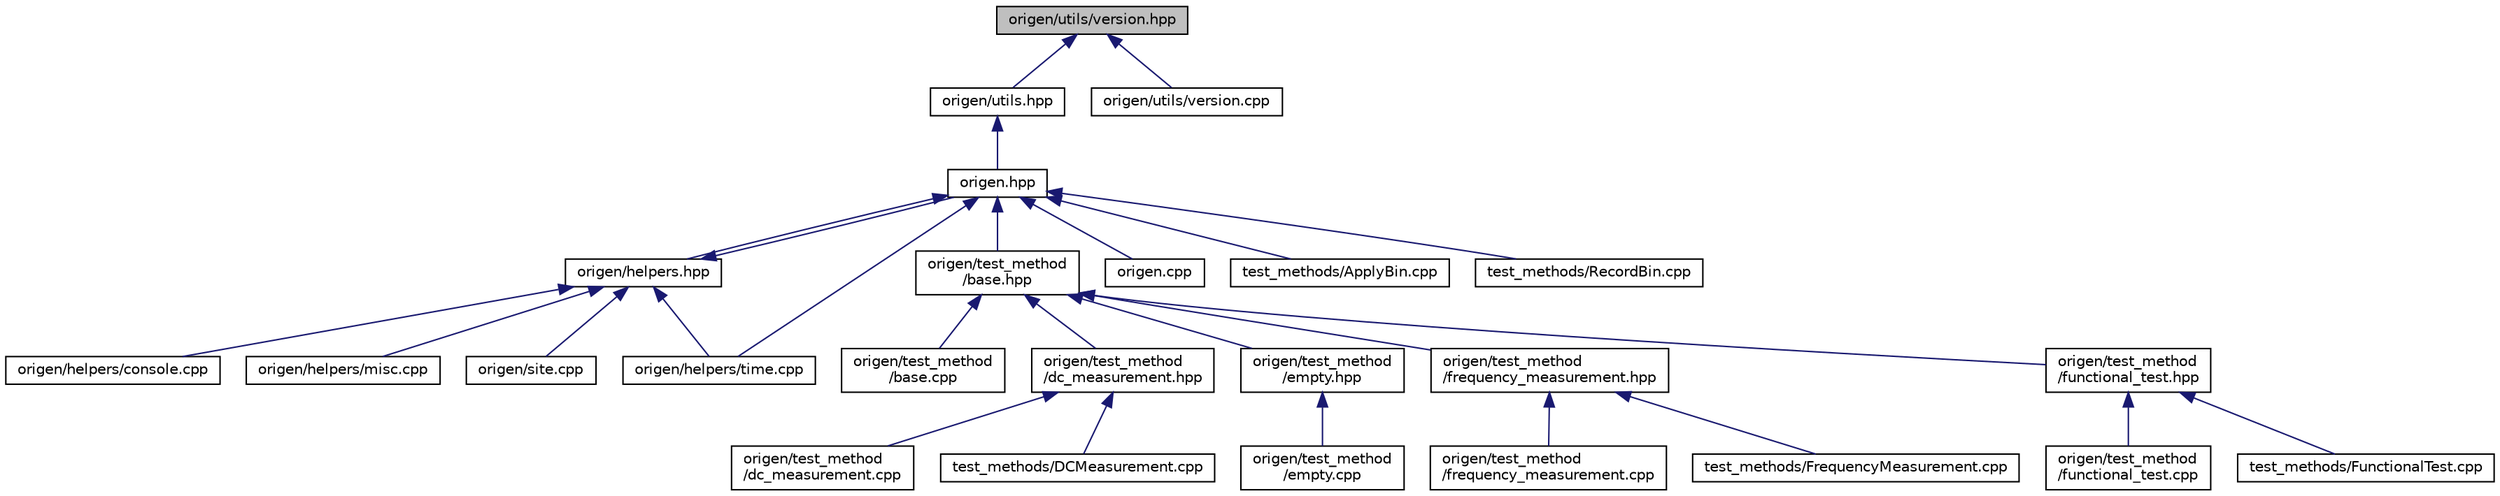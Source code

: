 digraph "origen/utils/version.hpp"
{
  edge [fontname="Helvetica",fontsize="10",labelfontname="Helvetica",labelfontsize="10"];
  node [fontname="Helvetica",fontsize="10",shape=record];
  Node1 [label="origen/utils/version.hpp",height=0.2,width=0.4,color="black", fillcolor="grey75", style="filled" fontcolor="black"];
  Node1 -> Node2 [dir="back",color="midnightblue",fontsize="10",style="solid",fontname="Helvetica"];
  Node2 [label="origen/utils.hpp",height=0.2,width=0.4,color="black", fillcolor="white", style="filled",URL="$utils_8hpp.html"];
  Node2 -> Node3 [dir="back",color="midnightblue",fontsize="10",style="solid",fontname="Helvetica"];
  Node3 [label="origen.hpp",height=0.2,width=0.4,color="black", fillcolor="white", style="filled",URL="$origen_8hpp.html"];
  Node3 -> Node4 [dir="back",color="midnightblue",fontsize="10",style="solid",fontname="Helvetica"];
  Node4 [label="origen/helpers.hpp",height=0.2,width=0.4,color="black", fillcolor="white", style="filled",URL="$helpers_8hpp.html"];
  Node4 -> Node5 [dir="back",color="midnightblue",fontsize="10",style="solid",fontname="Helvetica"];
  Node5 [label="origen/helpers/console.cpp",height=0.2,width=0.4,color="black", fillcolor="white", style="filled",URL="$console_8cpp.html"];
  Node4 -> Node3 [dir="back",color="midnightblue",fontsize="10",style="solid",fontname="Helvetica"];
  Node4 -> Node6 [dir="back",color="midnightblue",fontsize="10",style="solid",fontname="Helvetica"];
  Node6 [label="origen/helpers/misc.cpp",height=0.2,width=0.4,color="black", fillcolor="white", style="filled",URL="$misc_8cpp.html"];
  Node4 -> Node7 [dir="back",color="midnightblue",fontsize="10",style="solid",fontname="Helvetica"];
  Node7 [label="origen/helpers/time.cpp",height=0.2,width=0.4,color="black", fillcolor="white", style="filled",URL="$time_8cpp.html"];
  Node4 -> Node8 [dir="back",color="midnightblue",fontsize="10",style="solid",fontname="Helvetica"];
  Node8 [label="origen/site.cpp",height=0.2,width=0.4,color="black", fillcolor="white", style="filled",URL="$site_8cpp.html"];
  Node3 -> Node7 [dir="back",color="midnightblue",fontsize="10",style="solid",fontname="Helvetica"];
  Node3 -> Node9 [dir="back",color="midnightblue",fontsize="10",style="solid",fontname="Helvetica"];
  Node9 [label="origen/test_method\l/base.hpp",height=0.2,width=0.4,color="black", fillcolor="white", style="filled",URL="$base_8hpp.html"];
  Node9 -> Node10 [dir="back",color="midnightblue",fontsize="10",style="solid",fontname="Helvetica"];
  Node10 [label="origen/test_method\l/base.cpp",height=0.2,width=0.4,color="black", fillcolor="white", style="filled",URL="$base_8cpp.html"];
  Node9 -> Node11 [dir="back",color="midnightblue",fontsize="10",style="solid",fontname="Helvetica"];
  Node11 [label="origen/test_method\l/dc_measurement.hpp",height=0.2,width=0.4,color="black", fillcolor="white", style="filled",URL="$dc__measurement_8hpp.html"];
  Node11 -> Node12 [dir="back",color="midnightblue",fontsize="10",style="solid",fontname="Helvetica"];
  Node12 [label="origen/test_method\l/dc_measurement.cpp",height=0.2,width=0.4,color="black", fillcolor="white", style="filled",URL="$dc__measurement_8cpp.html"];
  Node11 -> Node13 [dir="back",color="midnightblue",fontsize="10",style="solid",fontname="Helvetica"];
  Node13 [label="test_methods/DCMeasurement.cpp",height=0.2,width=0.4,color="black", fillcolor="white", style="filled",URL="$_d_c_measurement_8cpp.html"];
  Node9 -> Node14 [dir="back",color="midnightblue",fontsize="10",style="solid",fontname="Helvetica"];
  Node14 [label="origen/test_method\l/empty.hpp",height=0.2,width=0.4,color="black", fillcolor="white", style="filled",URL="$empty_8hpp.html"];
  Node14 -> Node15 [dir="back",color="midnightblue",fontsize="10",style="solid",fontname="Helvetica"];
  Node15 [label="origen/test_method\l/empty.cpp",height=0.2,width=0.4,color="black", fillcolor="white", style="filled",URL="$empty_8cpp.html"];
  Node9 -> Node16 [dir="back",color="midnightblue",fontsize="10",style="solid",fontname="Helvetica"];
  Node16 [label="origen/test_method\l/frequency_measurement.hpp",height=0.2,width=0.4,color="black", fillcolor="white", style="filled",URL="$frequency__measurement_8hpp.html"];
  Node16 -> Node17 [dir="back",color="midnightblue",fontsize="10",style="solid",fontname="Helvetica"];
  Node17 [label="origen/test_method\l/frequency_measurement.cpp",height=0.2,width=0.4,color="black", fillcolor="white", style="filled",URL="$frequency__measurement_8cpp.html"];
  Node16 -> Node18 [dir="back",color="midnightblue",fontsize="10",style="solid",fontname="Helvetica"];
  Node18 [label="test_methods/FrequencyMeasurement.cpp",height=0.2,width=0.4,color="black", fillcolor="white", style="filled",URL="$_frequency_measurement_8cpp.html"];
  Node9 -> Node19 [dir="back",color="midnightblue",fontsize="10",style="solid",fontname="Helvetica"];
  Node19 [label="origen/test_method\l/functional_test.hpp",height=0.2,width=0.4,color="black", fillcolor="white", style="filled",URL="$functional__test_8hpp.html"];
  Node19 -> Node20 [dir="back",color="midnightblue",fontsize="10",style="solid",fontname="Helvetica"];
  Node20 [label="origen/test_method\l/functional_test.cpp",height=0.2,width=0.4,color="black", fillcolor="white", style="filled",URL="$functional__test_8cpp.html"];
  Node19 -> Node21 [dir="back",color="midnightblue",fontsize="10",style="solid",fontname="Helvetica"];
  Node21 [label="test_methods/FunctionalTest.cpp",height=0.2,width=0.4,color="black", fillcolor="white", style="filled",URL="$_functional_test_8cpp.html"];
  Node3 -> Node22 [dir="back",color="midnightblue",fontsize="10",style="solid",fontname="Helvetica"];
  Node22 [label="origen.cpp",height=0.2,width=0.4,color="black", fillcolor="white", style="filled",URL="$origen_8cpp.html"];
  Node3 -> Node23 [dir="back",color="midnightblue",fontsize="10",style="solid",fontname="Helvetica"];
  Node23 [label="test_methods/ApplyBin.cpp",height=0.2,width=0.4,color="black", fillcolor="white", style="filled",URL="$_apply_bin_8cpp.html"];
  Node3 -> Node24 [dir="back",color="midnightblue",fontsize="10",style="solid",fontname="Helvetica"];
  Node24 [label="test_methods/RecordBin.cpp",height=0.2,width=0.4,color="black", fillcolor="white", style="filled",URL="$_record_bin_8cpp.html"];
  Node1 -> Node25 [dir="back",color="midnightblue",fontsize="10",style="solid",fontname="Helvetica"];
  Node25 [label="origen/utils/version.cpp",height=0.2,width=0.4,color="black", fillcolor="white", style="filled",URL="$version_8cpp.html"];
}
